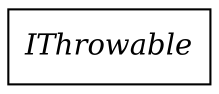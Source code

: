 strict digraph interface_diagram {
  rankdir=LR;
  IThrowable[
    label="IThrowable",
    URL="IThrowable.html",
    tooltip="com.sekati.except.IThrowable",
    fontname="Times-Italic",
    shape="record"
  ];
}
